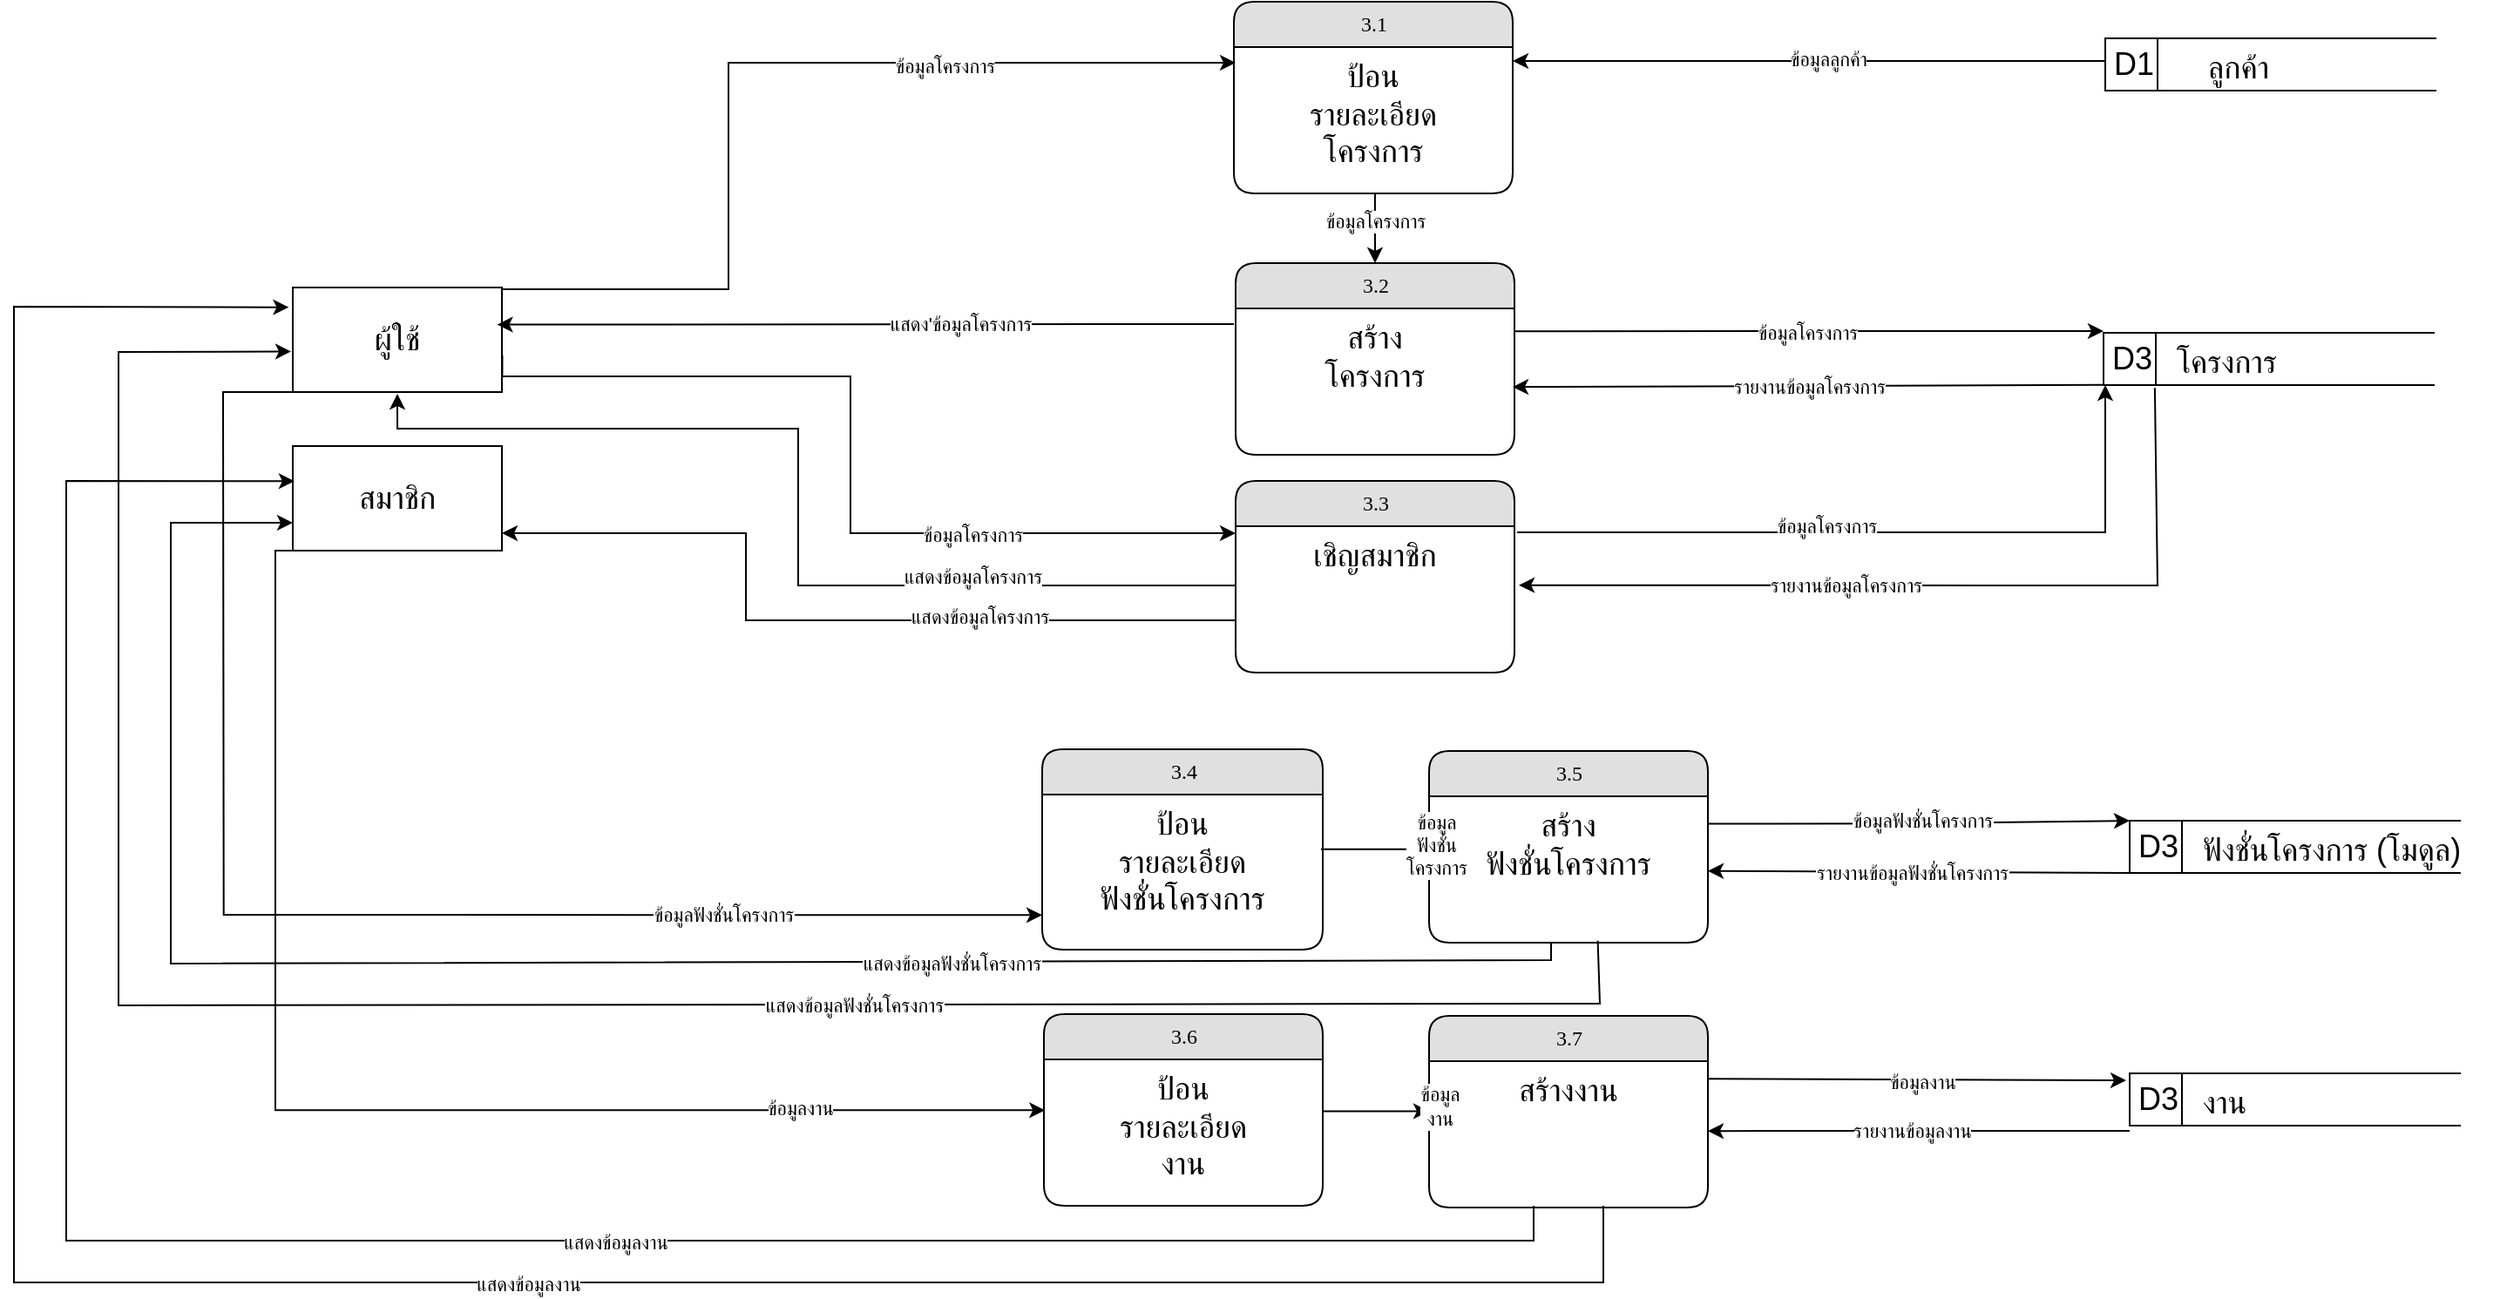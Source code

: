 <mxfile version="25.0.3">
  <diagram name="Page-1" id="MgOYGvDezOGUtoUfKUWz">
    <mxGraphModel dx="3696" dy="2093" grid="1" gridSize="10" guides="1" tooltips="1" connect="1" arrows="1" fold="1" page="1" pageScale="1" pageWidth="1100" pageHeight="850" math="0" shadow="0">
      <root>
        <mxCell id="0" />
        <mxCell id="1" parent="0" />
        <mxCell id="_zZepMUgZ8aixAaHGMFi-1" value="3.1" style="swimlane;html=1;fontStyle=0;childLayout=stackLayout;horizontal=1;startSize=26;fillColor=#e0e0e0;horizontalStack=0;resizeParent=1;resizeLast=0;collapsible=1;marginBottom=0;swimlaneFillColor=#ffffff;align=center;rounded=1;shadow=0;comic=0;labelBackgroundColor=none;strokeWidth=1;fontFamily=Verdana;fontSize=12" parent="1" vertex="1">
          <mxGeometry x="-60" y="-115" width="160" height="110" as="geometry" />
        </mxCell>
        <mxCell id="_zZepMUgZ8aixAaHGMFi-2" value="&lt;div&gt;&lt;span style=&quot;font-size: 18px;&quot;&gt;ป้อน&lt;/span&gt;&lt;/div&gt;&lt;div&gt;&lt;span style=&quot;font-size: 18px;&quot;&gt;รายละเอียด&lt;/span&gt;&lt;/div&gt;&lt;div&gt;&lt;span style=&quot;font-size: 18px; background-color: initial;&quot;&gt;โครงการ&lt;/span&gt;&lt;/div&gt;" style="text;html=1;strokeColor=none;fillColor=none;spacingLeft=4;spacingRight=4;whiteSpace=wrap;overflow=hidden;rotatable=0;points=[[0,0.5],[1,0.5]];portConstraint=eastwest;align=center;" parent="_zZepMUgZ8aixAaHGMFi-1" vertex="1">
          <mxGeometry y="26" width="160" height="74" as="geometry" />
        </mxCell>
        <mxCell id="_zZepMUgZ8aixAaHGMFi-3" value="&lt;span style=&quot;font-size: 18px; text-wrap-mode: nowrap;&quot;&gt;ผู้ใช้&lt;/span&gt;" style="rounded=0;whiteSpace=wrap;html=1;" parent="1" vertex="1">
          <mxGeometry x="-600" y="49" width="120" height="60" as="geometry" />
        </mxCell>
        <mxCell id="_zZepMUgZ8aixAaHGMFi-6" value="" style="group" parent="1" vertex="1" connectable="0">
          <mxGeometry x="440" y="-94" width="190" height="30" as="geometry" />
        </mxCell>
        <mxCell id="_zZepMUgZ8aixAaHGMFi-7" value="&lt;font style=&quot;font-size: 18px;&quot;&gt;D1&lt;/font&gt;" style="html=1;dashed=0;whiteSpace=wrap;shape=mxgraph.dfd.dataStoreID;align=left;spacingLeft=3;points=[[0,0],[0.5,0],[1,0],[0,0.5],[1,0.5],[0,1],[0.5,1],[1,1]];container=0;" parent="_zZepMUgZ8aixAaHGMFi-6" vertex="1">
          <mxGeometry width="190" height="30" as="geometry" />
        </mxCell>
        <mxCell id="_zZepMUgZ8aixAaHGMFi-8" value="&lt;span style=&quot;font-size: 18px; font-weight: 400;&quot;&gt;ลูกค้า&lt;/span&gt;" style="text;strokeColor=none;fillColor=none;html=1;fontSize=24;fontStyle=1;verticalAlign=middle;align=center;container=0;" parent="_zZepMUgZ8aixAaHGMFi-6" vertex="1">
          <mxGeometry x="28.5" width="95" height="30" as="geometry" />
        </mxCell>
        <mxCell id="_zZepMUgZ8aixAaHGMFi-47" value="3.4" style="swimlane;html=1;fontStyle=0;childLayout=stackLayout;horizontal=1;startSize=26;fillColor=#e0e0e0;horizontalStack=0;resizeParent=1;resizeLast=0;collapsible=1;marginBottom=0;swimlaneFillColor=#ffffff;align=center;rounded=1;shadow=0;comic=0;labelBackgroundColor=none;strokeWidth=1;fontFamily=Verdana;fontSize=12" parent="1" vertex="1">
          <mxGeometry x="-170" y="314" width="161" height="115" as="geometry" />
        </mxCell>
        <mxCell id="_zZepMUgZ8aixAaHGMFi-48" value="&lt;div&gt;&lt;span style=&quot;font-size: 18px;&quot;&gt;ป้อน&lt;/span&gt;&lt;/div&gt;&lt;div&gt;&lt;span style=&quot;font-size: 18px;&quot;&gt;รายละเอียด&lt;/span&gt;&lt;/div&gt;&lt;div&gt;&lt;span style=&quot;font-size: 18px; background-color: initial;&quot;&gt;ฟังชั่น&lt;/span&gt;&lt;span style=&quot;background-color: initial; font-size: 18px;&quot;&gt;โครงการ&lt;/span&gt;&lt;/div&gt;" style="text;html=1;strokeColor=none;fillColor=none;spacingLeft=4;spacingRight=4;whiteSpace=wrap;overflow=hidden;rotatable=0;points=[[0,0.5],[1,0.5]];portConstraint=eastwest;align=center;" parent="_zZepMUgZ8aixAaHGMFi-47" vertex="1">
          <mxGeometry y="26" width="161" height="84" as="geometry" />
        </mxCell>
        <mxCell id="_zZepMUgZ8aixAaHGMFi-71" value="" style="endArrow=classic;html=1;rounded=0;edgeStyle=orthogonalEdgeStyle;entryX=0.004;entryY=0.663;entryDx=0;entryDy=0;entryPerimeter=0;" parent="1" edge="1">
          <mxGeometry width="50" height="50" relative="1" as="geometry">
            <mxPoint x="-480" y="50" as="sourcePoint" />
            <mxPoint x="-59" y="-80" as="targetPoint" />
            <Array as="points">
              <mxPoint x="-470" y="50" />
              <mxPoint x="-350" y="50" />
              <mxPoint x="-350" y="-80" />
            </Array>
          </mxGeometry>
        </mxCell>
        <mxCell id="_zZepMUgZ8aixAaHGMFi-72" value="ข้อมูลโครงการ" style="edgeLabel;html=1;align=center;verticalAlign=middle;resizable=0;points=[];rotation=0;" parent="_zZepMUgZ8aixAaHGMFi-71" vertex="1" connectable="0">
          <mxGeometry x="-0.064" y="2" relative="1" as="geometry">
            <mxPoint x="126" as="offset" />
          </mxGeometry>
        </mxCell>
        <mxCell id="_zZepMUgZ8aixAaHGMFi-74" style="edgeStyle=orthogonalEdgeStyle;rounded=0;orthogonalLoop=1;jettySize=auto;html=1;entryX=1;entryY=0.5;entryDx=0;entryDy=0;" parent="1" edge="1">
          <mxGeometry relative="1" as="geometry">
            <mxPoint x="100" y="-81" as="targetPoint" />
            <mxPoint x="440" y="-81" as="sourcePoint" />
          </mxGeometry>
        </mxCell>
        <mxCell id="_zZepMUgZ8aixAaHGMFi-75" value="ข้อมูลลูกค้า" style="edgeLabel;html=1;align=center;verticalAlign=middle;resizable=0;points=[];" parent="_zZepMUgZ8aixAaHGMFi-74" vertex="1" connectable="0">
          <mxGeometry x="0.236" y="2" relative="1" as="geometry">
            <mxPoint x="51" y="-3" as="offset" />
          </mxGeometry>
        </mxCell>
        <mxCell id="_zZepMUgZ8aixAaHGMFi-188" value="&lt;font style=&quot;font-size: 18px;&quot;&gt;D3&lt;/font&gt;" style="html=1;dashed=0;whiteSpace=wrap;shape=mxgraph.dfd.dataStoreID;align=left;spacingLeft=3;points=[[0,0],[0.5,0],[1,0],[0,0.5],[1,0.5],[0,1],[0.5,1],[1,1]];container=0;" parent="1" vertex="1">
          <mxGeometry x="454" y="355" width="190" height="30" as="geometry" />
        </mxCell>
        <mxCell id="_zZepMUgZ8aixAaHGMFi-189" value="&lt;span style=&quot;font-size: 18px; font-weight: 400;&quot;&gt;ฟังชั่นโครงการ (โมดูล)&lt;/span&gt;" style="text;strokeColor=none;fillColor=none;html=1;fontSize=24;fontStyle=1;verticalAlign=middle;align=left;container=0;" parent="1" vertex="1">
          <mxGeometry x="494" y="355" width="171.5" height="30" as="geometry" />
        </mxCell>
        <mxCell id="_zZepMUgZ8aixAaHGMFi-190" value="3.6" style="swimlane;html=1;fontStyle=0;childLayout=stackLayout;horizontal=1;startSize=26;fillColor=#e0e0e0;horizontalStack=0;resizeParent=1;resizeLast=0;collapsible=1;marginBottom=0;swimlaneFillColor=#ffffff;align=center;rounded=1;shadow=0;comic=0;labelBackgroundColor=none;strokeWidth=1;fontFamily=Verdana;fontSize=12" parent="1" vertex="1">
          <mxGeometry x="-169" y="466" width="160" height="110" as="geometry" />
        </mxCell>
        <mxCell id="_zZepMUgZ8aixAaHGMFi-191" value="&lt;div&gt;&lt;span style=&quot;font-size: 18px;&quot;&gt;ป้อน&lt;/span&gt;&lt;/div&gt;&lt;div&gt;&lt;span style=&quot;font-size: 18px;&quot;&gt;รายละเอียด&lt;/span&gt;&lt;/div&gt;&lt;div&gt;&lt;span style=&quot;font-size: 18px;&quot;&gt;งาน&lt;/span&gt;&lt;/div&gt;" style="text;html=1;strokeColor=none;fillColor=none;spacingLeft=4;spacingRight=4;whiteSpace=wrap;overflow=hidden;rotatable=0;points=[[0,0.5],[1,0.5]];portConstraint=eastwest;align=center;" parent="_zZepMUgZ8aixAaHGMFi-190" vertex="1">
          <mxGeometry y="26" width="160" height="74" as="geometry" />
        </mxCell>
        <mxCell id="_zZepMUgZ8aixAaHGMFi-196" value="3.7" style="swimlane;html=1;fontStyle=0;childLayout=stackLayout;horizontal=1;startSize=26;fillColor=#e0e0e0;horizontalStack=0;resizeParent=1;resizeLast=0;collapsible=1;marginBottom=0;swimlaneFillColor=#ffffff;align=center;rounded=1;shadow=0;comic=0;labelBackgroundColor=none;strokeWidth=1;fontFamily=Verdana;fontSize=12" parent="1" vertex="1">
          <mxGeometry x="52" y="467" width="160" height="110" as="geometry" />
        </mxCell>
        <mxCell id="_zZepMUgZ8aixAaHGMFi-197" value="&lt;span style=&quot;font-size: 18px;&quot;&gt;สร้างงาน&lt;/span&gt;" style="text;html=1;strokeColor=none;fillColor=none;spacingLeft=4;spacingRight=4;whiteSpace=wrap;overflow=hidden;rotatable=0;points=[[0,0.5],[1,0.5]];portConstraint=eastwest;align=center;" parent="_zZepMUgZ8aixAaHGMFi-196" vertex="1">
          <mxGeometry y="26" width="160" height="74" as="geometry" />
        </mxCell>
        <mxCell id="_zZepMUgZ8aixAaHGMFi-207" value="3.2" style="swimlane;html=1;fontStyle=0;childLayout=stackLayout;horizontal=1;startSize=26;fillColor=#e0e0e0;horizontalStack=0;resizeParent=1;resizeLast=0;collapsible=1;marginBottom=0;swimlaneFillColor=#ffffff;align=center;rounded=1;shadow=0;comic=0;labelBackgroundColor=none;strokeWidth=1;fontFamily=Verdana;fontSize=12" parent="1" vertex="1">
          <mxGeometry x="-59" y="35" width="160" height="110" as="geometry" />
        </mxCell>
        <mxCell id="_zZepMUgZ8aixAaHGMFi-208" value="&lt;div&gt;&lt;span style=&quot;font-size: 18px;&quot;&gt;สร้าง&lt;/span&gt;&lt;/div&gt;&lt;div&gt;&lt;span style=&quot;font-size: 18px;&quot;&gt;โครงการ&lt;/span&gt;&lt;/div&gt;" style="text;html=1;strokeColor=none;fillColor=none;spacingLeft=4;spacingRight=4;whiteSpace=wrap;overflow=hidden;rotatable=0;points=[[0,0.5],[1,0.5]];portConstraint=eastwest;align=center;" parent="_zZepMUgZ8aixAaHGMFi-207" vertex="1">
          <mxGeometry y="26" width="160" height="84" as="geometry" />
        </mxCell>
        <mxCell id="_zZepMUgZ8aixAaHGMFi-210" value="" style="endArrow=classic;html=1;rounded=0;entryX=0.5;entryY=0;entryDx=0;entryDy=0;" parent="1" target="_zZepMUgZ8aixAaHGMFi-207" edge="1">
          <mxGeometry width="50" height="50" relative="1" as="geometry">
            <mxPoint x="20.96" y="-5" as="sourcePoint" />
            <mxPoint x="20.96" y="30" as="targetPoint" />
          </mxGeometry>
        </mxCell>
        <mxCell id="aK20y8ryzcUxQ-ocUpJG-64" value="ข้อมูลโครงการ" style="edgeLabel;html=1;align=center;verticalAlign=middle;resizable=0;points=[];" parent="_zZepMUgZ8aixAaHGMFi-210" vertex="1" connectable="0">
          <mxGeometry x="-0.212" relative="1" as="geometry">
            <mxPoint as="offset" />
          </mxGeometry>
        </mxCell>
        <mxCell id="TuHfSNKIh0hlEcoiUDWU-4" value="" style="endArrow=classic;html=1;rounded=0;entryX=1;entryY=0.5;entryDx=0;entryDy=0;exitX=0.011;exitY=0.211;exitDx=0;exitDy=0;exitPerimeter=0;" parent="1" edge="1">
          <mxGeometry width="50" height="50" relative="1" as="geometry">
            <mxPoint x="-60.0" y="70.004" as="sourcePoint" />
            <mxPoint x="-482.76" y="70.28" as="targetPoint" />
          </mxGeometry>
        </mxCell>
        <mxCell id="TuHfSNKIh0hlEcoiUDWU-5" value="แสดง&#39;ข้อมูลโครงการ" style="edgeLabel;html=1;align=center;verticalAlign=middle;resizable=0;points=[];" parent="1" vertex="1" connectable="0">
          <mxGeometry x="-220.001" y="74.001" as="geometry">
            <mxPoint x="3" y="-4" as="offset" />
          </mxGeometry>
        </mxCell>
        <mxCell id="aK20y8ryzcUxQ-ocUpJG-2" value="3.5" style="swimlane;html=1;fontStyle=0;childLayout=stackLayout;horizontal=1;startSize=26;fillColor=#e0e0e0;horizontalStack=0;resizeParent=1;resizeLast=0;collapsible=1;marginBottom=0;swimlaneFillColor=#ffffff;align=center;rounded=1;shadow=0;comic=0;labelBackgroundColor=none;strokeWidth=1;fontFamily=Verdana;fontSize=12" parent="1" vertex="1">
          <mxGeometry x="52" y="315.0" width="160" height="110" as="geometry" />
        </mxCell>
        <mxCell id="aK20y8ryzcUxQ-ocUpJG-3" value="&lt;div&gt;&lt;span style=&quot;font-size: 18px;&quot;&gt;สร้าง&lt;/span&gt;&lt;/div&gt;&lt;div&gt;&lt;span style=&quot;font-size: 18px;&quot;&gt;ฟังชั่นโครงการ&lt;/span&gt;&lt;/div&gt;" style="text;html=1;strokeColor=none;fillColor=none;spacingLeft=4;spacingRight=4;whiteSpace=wrap;overflow=hidden;rotatable=0;points=[[0,0.5],[1,0.5]];portConstraint=eastwest;align=center;" parent="aK20y8ryzcUxQ-ocUpJG-2" vertex="1">
          <mxGeometry y="26" width="160" height="84" as="geometry" />
        </mxCell>
        <mxCell id="aK20y8ryzcUxQ-ocUpJG-5" value="" style="endArrow=classic;html=1;rounded=0;entryX=0;entryY=0;entryDx=0;entryDy=0;" parent="1" target="_zZepMUgZ8aixAaHGMFi-188" edge="1">
          <mxGeometry width="50" height="50" relative="1" as="geometry">
            <mxPoint x="212" y="356.74" as="sourcePoint" />
            <mxPoint x="445" y="356.71" as="targetPoint" />
            <Array as="points">
              <mxPoint x="336" y="356.57" />
            </Array>
          </mxGeometry>
        </mxCell>
        <mxCell id="aK20y8ryzcUxQ-ocUpJG-6" value="ข้อมูลฟังชั่นโครงการ" style="edgeLabel;html=1;align=center;verticalAlign=middle;resizable=0;points=[];" parent="aK20y8ryzcUxQ-ocUpJG-5" vertex="1" connectable="0">
          <mxGeometry x="-0.09" relative="1" as="geometry">
            <mxPoint x="13" y="-2" as="offset" />
          </mxGeometry>
        </mxCell>
        <mxCell id="aK20y8ryzcUxQ-ocUpJG-9" value="" style="endArrow=classic;html=1;rounded=0;entryX=1.023;entryY=0.349;entryDx=0;entryDy=0;entryPerimeter=0;exitX=0;exitY=1;exitDx=0;exitDy=0;" parent="1" source="_zZepMUgZ8aixAaHGMFi-188" edge="1">
          <mxGeometry width="50" height="50" relative="1" as="geometry">
            <mxPoint x="455" y="381.71" as="sourcePoint" />
            <mxPoint x="212" y="383.85" as="targetPoint" />
            <Array as="points" />
          </mxGeometry>
        </mxCell>
        <mxCell id="aK20y8ryzcUxQ-ocUpJG-10" value="รายงานข้อมูลฟังชั่นโครงการ" style="edgeLabel;html=1;align=center;verticalAlign=middle;resizable=0;points=[];" parent="aK20y8ryzcUxQ-ocUpJG-9" vertex="1" connectable="0">
          <mxGeometry x="-0.09" relative="1" as="geometry">
            <mxPoint x="-15" as="offset" />
          </mxGeometry>
        </mxCell>
        <mxCell id="aK20y8ryzcUxQ-ocUpJG-29" value="&lt;font style=&quot;font-size: 18px;&quot;&gt;D3&lt;/font&gt;" style="html=1;dashed=0;whiteSpace=wrap;shape=mxgraph.dfd.dataStoreID;align=left;spacingLeft=3;points=[[0,0],[0.5,0],[1,0],[0,0.5],[1,0.5],[0,1],[0.5,1],[1,1]];container=0;" parent="1" vertex="1">
          <mxGeometry x="439" y="75" width="190" height="30" as="geometry" />
        </mxCell>
        <mxCell id="aK20y8ryzcUxQ-ocUpJG-30" value="&lt;span style=&quot;font-size: 18px; font-weight: 400;&quot;&gt;โครงการ&lt;/span&gt;" style="text;strokeColor=none;fillColor=none;html=1;fontSize=24;fontStyle=1;verticalAlign=middle;align=left;container=0;" parent="1" vertex="1">
          <mxGeometry x="479" y="75" width="171.5" height="30" as="geometry" />
        </mxCell>
        <mxCell id="aK20y8ryzcUxQ-ocUpJG-31" value="" style="endArrow=classic;html=1;rounded=0;exitX=0.984;exitY=0.373;exitDx=0;exitDy=0;exitPerimeter=0;" parent="1" edge="1">
          <mxGeometry width="50" height="50" relative="1" as="geometry">
            <mxPoint x="101" y="74.09" as="sourcePoint" />
            <mxPoint x="439" y="73.93" as="targetPoint" />
            <Array as="points">
              <mxPoint x="439" y="74" />
            </Array>
          </mxGeometry>
        </mxCell>
        <mxCell id="aK20y8ryzcUxQ-ocUpJG-32" value="ข้อมูลโครงการ" style="edgeLabel;html=1;align=center;verticalAlign=middle;resizable=0;points=[];" parent="aK20y8ryzcUxQ-ocUpJG-31" vertex="1" connectable="0">
          <mxGeometry x="-0.09" relative="1" as="geometry">
            <mxPoint x="14" y="1" as="offset" />
          </mxGeometry>
        </mxCell>
        <mxCell id="aK20y8ryzcUxQ-ocUpJG-33" value="" style="endArrow=classic;html=1;rounded=0;entryX=1.023;entryY=0.349;entryDx=0;entryDy=0;entryPerimeter=0;" parent="1" edge="1">
          <mxGeometry width="50" height="50" relative="1" as="geometry">
            <mxPoint x="439" y="104.93" as="sourcePoint" />
            <mxPoint x="100" y="106.07" as="targetPoint" />
            <Array as="points" />
          </mxGeometry>
        </mxCell>
        <mxCell id="aK20y8ryzcUxQ-ocUpJG-34" value="รายงานข้อมูลโครงการ" style="edgeLabel;html=1;align=center;verticalAlign=middle;resizable=0;points=[];" parent="aK20y8ryzcUxQ-ocUpJG-33" vertex="1" connectable="0">
          <mxGeometry x="-0.09" relative="1" as="geometry">
            <mxPoint x="-15" as="offset" />
          </mxGeometry>
        </mxCell>
        <mxCell id="aK20y8ryzcUxQ-ocUpJG-35" value="&lt;font style=&quot;font-size: 18px;&quot;&gt;D3&lt;/font&gt;" style="html=1;dashed=0;whiteSpace=wrap;shape=mxgraph.dfd.dataStoreID;align=left;spacingLeft=3;points=[[0,0],[0.5,0],[1,0],[0,0.5],[1,0.5],[0,1],[0.5,1],[1,1]];container=0;" parent="1" vertex="1">
          <mxGeometry x="454" y="500" width="190" height="30" as="geometry" />
        </mxCell>
        <mxCell id="aK20y8ryzcUxQ-ocUpJG-36" value="&lt;span style=&quot;font-size: 18px; font-weight: 400;&quot;&gt;งาน&lt;/span&gt;" style="text;strokeColor=none;fillColor=none;html=1;fontSize=24;fontStyle=1;verticalAlign=middle;align=left;container=0;" parent="1" vertex="1">
          <mxGeometry x="494" y="500" width="171.5" height="30" as="geometry" />
        </mxCell>
        <mxCell id="aK20y8ryzcUxQ-ocUpJG-37" value="" style="endArrow=classic;html=1;rounded=0;" parent="1" edge="1">
          <mxGeometry width="50" height="50" relative="1" as="geometry">
            <mxPoint x="212" y="503.17" as="sourcePoint" />
            <mxPoint x="452" y="503.93" as="targetPoint" />
            <Array as="points">
              <mxPoint x="452" y="504" />
            </Array>
          </mxGeometry>
        </mxCell>
        <mxCell id="aK20y8ryzcUxQ-ocUpJG-38" value="ข้อมูลงาน" style="edgeLabel;html=1;align=center;verticalAlign=middle;resizable=0;points=[];" parent="aK20y8ryzcUxQ-ocUpJG-37" vertex="1" connectable="0">
          <mxGeometry x="-0.09" relative="1" as="geometry">
            <mxPoint x="14" y="1" as="offset" />
          </mxGeometry>
        </mxCell>
        <mxCell id="aK20y8ryzcUxQ-ocUpJG-39" value="" style="endArrow=classic;html=1;rounded=0;entryX=1.023;entryY=0.349;entryDx=0;entryDy=0;entryPerimeter=0;" parent="1" edge="1">
          <mxGeometry width="50" height="50" relative="1" as="geometry">
            <mxPoint x="454" y="533" as="sourcePoint" />
            <mxPoint x="212" y="533.07" as="targetPoint" />
            <Array as="points" />
          </mxGeometry>
        </mxCell>
        <mxCell id="aK20y8ryzcUxQ-ocUpJG-40" value="รายงานข้อมูลงาน" style="edgeLabel;html=1;align=center;verticalAlign=middle;resizable=0;points=[];" parent="aK20y8ryzcUxQ-ocUpJG-39" vertex="1" connectable="0">
          <mxGeometry x="-0.09" relative="1" as="geometry">
            <mxPoint x="-15" as="offset" />
          </mxGeometry>
        </mxCell>
        <mxCell id="aK20y8ryzcUxQ-ocUpJG-41" value="3.3" style="swimlane;html=1;fontStyle=0;childLayout=stackLayout;horizontal=1;startSize=26;fillColor=#e0e0e0;horizontalStack=0;resizeParent=1;resizeLast=0;collapsible=1;marginBottom=0;swimlaneFillColor=#ffffff;align=center;rounded=1;shadow=0;comic=0;labelBackgroundColor=none;strokeWidth=1;fontFamily=Verdana;fontSize=12" parent="1" vertex="1">
          <mxGeometry x="-59" y="160" width="160" height="110" as="geometry" />
        </mxCell>
        <mxCell id="aK20y8ryzcUxQ-ocUpJG-42" value="&lt;span style=&quot;font-size: 18px;&quot;&gt;เชิญสมาชิก&lt;/span&gt;" style="text;html=1;strokeColor=none;fillColor=none;spacingLeft=4;spacingRight=4;whiteSpace=wrap;overflow=hidden;rotatable=0;points=[[0,0.5],[1,0.5]];portConstraint=eastwest;align=center;" parent="aK20y8ryzcUxQ-ocUpJG-41" vertex="1">
          <mxGeometry y="26" width="160" height="74" as="geometry" />
        </mxCell>
        <mxCell id="aK20y8ryzcUxQ-ocUpJG-43" value="" style="endArrow=classic;html=1;rounded=0;exitX=0.155;exitY=1.056;exitDx=0;exitDy=0;exitPerimeter=0;entryX=1.016;entryY=0.457;entryDx=0;entryDy=0;entryPerimeter=0;" parent="1" source="aK20y8ryzcUxQ-ocUpJG-29" edge="1" target="aK20y8ryzcUxQ-ocUpJG-42">
          <mxGeometry width="50" height="50" relative="1" as="geometry">
            <mxPoint x="469" y="110" as="sourcePoint" />
            <mxPoint x="99" y="207.41" as="targetPoint" />
            <Array as="points">
              <mxPoint x="470" y="220" />
            </Array>
          </mxGeometry>
        </mxCell>
        <mxCell id="aK20y8ryzcUxQ-ocUpJG-44" value="รายงานข้อมูลโครงการ" style="edgeLabel;html=1;align=center;verticalAlign=middle;resizable=0;points=[];" parent="aK20y8ryzcUxQ-ocUpJG-43" vertex="1" connectable="0">
          <mxGeometry x="-0.09" relative="1" as="geometry">
            <mxPoint x="-74" as="offset" />
          </mxGeometry>
        </mxCell>
        <mxCell id="aK20y8ryzcUxQ-ocUpJG-45" value="" style="endArrow=classic;html=1;rounded=0;exitX=1.016;exitY=0.115;exitDx=0;exitDy=0;exitPerimeter=0;edgeStyle=orthogonalEdgeStyle;" parent="1" edge="1">
          <mxGeometry width="50" height="50" relative="1" as="geometry">
            <mxPoint x="102.59" y="189.51" as="sourcePoint" />
            <mxPoint x="439.03" y="105" as="targetPoint" />
            <Array as="points">
              <mxPoint x="440" y="189" />
              <mxPoint x="440" y="105" />
            </Array>
          </mxGeometry>
        </mxCell>
        <mxCell id="aK20y8ryzcUxQ-ocUpJG-46" value="ข้อมูลโครงการ" style="edgeLabel;html=1;align=center;verticalAlign=middle;resizable=0;points=[];" parent="aK20y8ryzcUxQ-ocUpJG-45" vertex="1" connectable="0">
          <mxGeometry x="-0.09" relative="1" as="geometry">
            <mxPoint x="-15" y="-4" as="offset" />
          </mxGeometry>
        </mxCell>
        <mxCell id="aK20y8ryzcUxQ-ocUpJG-50" value="&lt;span style=&quot;font-size: 18px; text-wrap-mode: nowrap;&quot;&gt;สมาชิก&lt;/span&gt;" style="rounded=0;whiteSpace=wrap;html=1;" parent="1" vertex="1">
          <mxGeometry x="-600" y="140" width="120" height="60" as="geometry" />
        </mxCell>
        <mxCell id="aK20y8ryzcUxQ-ocUpJG-51" value="" style="endArrow=classic;html=1;rounded=0;exitX=1.002;exitY=0.648;exitDx=0;exitDy=0;exitPerimeter=0;entryX=0;entryY=0.054;entryDx=0;entryDy=0;entryPerimeter=0;edgeStyle=orthogonalEdgeStyle;" parent="1" source="_zZepMUgZ8aixAaHGMFi-3" target="aK20y8ryzcUxQ-ocUpJG-42" edge="1">
          <mxGeometry width="50" height="50" relative="1" as="geometry">
            <mxPoint x="-340" y="220" as="sourcePoint" />
            <mxPoint x="-290" y="170" as="targetPoint" />
            <Array as="points">
              <mxPoint x="-480" y="100" />
              <mxPoint x="-280" y="100" />
              <mxPoint x="-280" y="190" />
            </Array>
          </mxGeometry>
        </mxCell>
        <mxCell id="aK20y8ryzcUxQ-ocUpJG-61" value="ข้อมูลโครงการ" style="edgeLabel;html=1;align=center;verticalAlign=middle;resizable=0;points=[];" parent="aK20y8ryzcUxQ-ocUpJG-51" vertex="1" connectable="0">
          <mxGeometry x="0.422" y="-1" relative="1" as="geometry">
            <mxPoint as="offset" />
          </mxGeometry>
        </mxCell>
        <mxCell id="aK20y8ryzcUxQ-ocUpJG-56" value="" style="endArrow=classic;html=1;rounded=0;exitX=0;exitY=0.324;exitDx=0;exitDy=0;exitPerimeter=0;edgeStyle=orthogonalEdgeStyle;" parent="1" source="aK20y8ryzcUxQ-ocUpJG-42" edge="1">
          <mxGeometry width="50" height="50" relative="1" as="geometry">
            <mxPoint x="-530" y="220" as="sourcePoint" />
            <mxPoint x="-540" y="110" as="targetPoint" />
            <Array as="points">
              <mxPoint x="-59" y="220" />
              <mxPoint x="-310" y="220" />
              <mxPoint x="-310" y="130" />
              <mxPoint x="-540" y="130" />
            </Array>
          </mxGeometry>
        </mxCell>
        <mxCell id="aK20y8ryzcUxQ-ocUpJG-60" value="แสดงข้อมูลโครงการ" style="edgeLabel;html=1;align=center;verticalAlign=middle;resizable=0;points=[];" parent="aK20y8ryzcUxQ-ocUpJG-56" vertex="1" connectable="0">
          <mxGeometry x="-0.347" y="-2" relative="1" as="geometry">
            <mxPoint x="35" y="-3" as="offset" />
          </mxGeometry>
        </mxCell>
        <mxCell id="aK20y8ryzcUxQ-ocUpJG-65" value="" style="endArrow=classic;html=1;rounded=0;" parent="1" edge="1">
          <mxGeometry width="50" height="50" relative="1" as="geometry">
            <mxPoint x="-10" y="371.33" as="sourcePoint" />
            <mxPoint x="51" y="371.33" as="targetPoint" />
          </mxGeometry>
        </mxCell>
        <mxCell id="aK20y8ryzcUxQ-ocUpJG-66" value="" style="endArrow=classic;html=1;rounded=0;" parent="1" edge="1">
          <mxGeometry width="50" height="50" relative="1" as="geometry">
            <mxPoint x="-9" y="521.71" as="sourcePoint" />
            <mxPoint x="52" y="521.71" as="targetPoint" />
          </mxGeometry>
        </mxCell>
        <mxCell id="aK20y8ryzcUxQ-ocUpJG-70" value="" style="endArrow=classic;html=1;rounded=0;entryX=0.008;entryY=0.336;entryDx=0;entryDy=0;entryPerimeter=0;" parent="1" edge="1" target="aK20y8ryzcUxQ-ocUpJG-50">
          <mxGeometry width="50" height="50" relative="1" as="geometry">
            <mxPoint x="112" y="576" as="sourcePoint" />
            <mxPoint x="-620" y="60" as="targetPoint" />
            <Array as="points">
              <mxPoint x="112" y="596" />
              <mxPoint x="-730" y="596" />
              <mxPoint x="-730" y="160" />
            </Array>
          </mxGeometry>
        </mxCell>
        <mxCell id="aK20y8ryzcUxQ-ocUpJG-71" value="แสดงข้อมูลงาน" style="edgeLabel;html=1;align=center;verticalAlign=middle;resizable=0;points=[];" parent="aK20y8ryzcUxQ-ocUpJG-70" vertex="1" connectable="0">
          <mxGeometry x="-0.068" y="1" relative="1" as="geometry">
            <mxPoint x="119" as="offset" />
          </mxGeometry>
        </mxCell>
        <mxCell id="aK20y8ryzcUxQ-ocUpJG-78" value="" style="endArrow=classic;html=1;rounded=0;entryX=0.004;entryY=0.717;entryDx=0;entryDy=0;entryPerimeter=0;" parent="1" edge="1">
          <mxGeometry width="50" height="50" relative="1" as="geometry">
            <mxPoint x="-600" y="109" as="sourcePoint" />
            <mxPoint x="-169.996" y="409.188" as="targetPoint" />
            <Array as="points">
              <mxPoint x="-640" y="109" />
              <mxPoint x="-639.64" y="408.96" />
            </Array>
          </mxGeometry>
        </mxCell>
        <mxCell id="aK20y8ryzcUxQ-ocUpJG-84" value="ข้อมูลฟังชั่นโครงการ" style="edgeLabel;html=1;align=center;verticalAlign=middle;resizable=0;points=[];" parent="aK20y8ryzcUxQ-ocUpJG-78" vertex="1" connectable="0">
          <mxGeometry x="0.533" relative="1" as="geometry">
            <mxPoint x="6" as="offset" />
          </mxGeometry>
        </mxCell>
        <mxCell id="aK20y8ryzcUxQ-ocUpJG-85" value="ข้อมูล&lt;div&gt;ฟังชั่น&lt;div&gt;โครงการ&lt;/div&gt;&lt;/div&gt;" style="edgeLabel;html=1;align=center;verticalAlign=middle;resizable=0;points=[];" parent="aK20y8ryzcUxQ-ocUpJG-78" vertex="1" connectable="0">
          <mxGeometry x="0.533" relative="1" as="geometry">
            <mxPoint x="415" y="-40" as="offset" />
          </mxGeometry>
        </mxCell>
        <mxCell id="aK20y8ryzcUxQ-ocUpJG-86" value="ข้อมูล&lt;div&gt;งาน&lt;/div&gt;" style="edgeLabel;html=1;align=center;verticalAlign=middle;resizable=0;points=[];" parent="aK20y8ryzcUxQ-ocUpJG-78" vertex="1" connectable="0">
          <mxGeometry x="0.533" relative="1" as="geometry">
            <mxPoint x="417" y="110" as="offset" />
          </mxGeometry>
        </mxCell>
        <mxCell id="aK20y8ryzcUxQ-ocUpJG-80" value="" style="endArrow=classic;html=1;rounded=0;entryX=0;entryY=0.75;entryDx=0;entryDy=0;" parent="1" edge="1">
          <mxGeometry width="50" height="50" relative="1" as="geometry">
            <mxPoint x="122" y="425" as="sourcePoint" />
            <mxPoint x="-600" y="184" as="targetPoint" />
            <Array as="points">
              <mxPoint x="122" y="435" />
              <mxPoint x="-670" y="437" />
              <mxPoint x="-670" y="184" />
            </Array>
          </mxGeometry>
        </mxCell>
        <mxCell id="aK20y8ryzcUxQ-ocUpJG-81" value="แสดงข้อมูลฟังชั่นโครงการ" style="edgeLabel;html=1;align=center;verticalAlign=middle;resizable=0;points=[];" parent="aK20y8ryzcUxQ-ocUpJG-80" vertex="1" connectable="0">
          <mxGeometry x="-0.068" y="1" relative="1" as="geometry">
            <mxPoint x="170" y="-1" as="offset" />
          </mxGeometry>
        </mxCell>
        <mxCell id="aK20y8ryzcUxQ-ocUpJG-82" value="" style="endArrow=classic;html=1;rounded=0;exitX=0;exitY=1;exitDx=0;exitDy=0;edgeStyle=elbowEdgeStyle;entryX=0.004;entryY=0.394;entryDx=0;entryDy=0;entryPerimeter=0;" parent="1" source="aK20y8ryzcUxQ-ocUpJG-50" edge="1" target="_zZepMUgZ8aixAaHGMFi-191">
          <mxGeometry width="50" height="50" relative="1" as="geometry">
            <mxPoint x="-610" y="200" as="sourcePoint" />
            <mxPoint x="-170" y="560" as="targetPoint" />
            <Array as="points">
              <mxPoint x="-610" y="400" />
            </Array>
          </mxGeometry>
        </mxCell>
        <mxCell id="aK20y8ryzcUxQ-ocUpJG-88" value="ข้อมูลงาน" style="edgeLabel;html=1;align=center;verticalAlign=middle;resizable=0;points=[];" parent="aK20y8ryzcUxQ-ocUpJG-82" vertex="1" connectable="0">
          <mxGeometry x="0.636" y="1" relative="1" as="geometry">
            <mxPoint as="offset" />
          </mxGeometry>
        </mxCell>
        <mxCell id="UkdtD96KNRh96KEsb4-6-3" value="" style="endArrow=classic;html=1;rounded=0;exitX=0;exitY=0.324;exitDx=0;exitDy=0;exitPerimeter=0;edgeStyle=orthogonalEdgeStyle;entryX=1;entryY=0.5;entryDx=0;entryDy=0;" edge="1" parent="1">
          <mxGeometry width="50" height="50" relative="1" as="geometry">
            <mxPoint x="-59" y="230" as="sourcePoint" />
            <mxPoint x="-480" y="190" as="targetPoint" />
            <Array as="points">
              <mxPoint x="-59" y="240" />
              <mxPoint x="-340" y="240" />
              <mxPoint x="-340" y="190" />
            </Array>
          </mxGeometry>
        </mxCell>
        <mxCell id="UkdtD96KNRh96KEsb4-6-4" value="แสดงข้อมูลโครงการ" style="edgeLabel;html=1;align=center;verticalAlign=middle;resizable=0;points=[];" vertex="1" connectable="0" parent="UkdtD96KNRh96KEsb4-6-3">
          <mxGeometry x="-0.347" y="-2" relative="1" as="geometry">
            <mxPoint as="offset" />
          </mxGeometry>
        </mxCell>
        <mxCell id="UkdtD96KNRh96KEsb4-6-5" value="" style="endArrow=classic;html=1;rounded=0;entryX=-0.008;entryY=0.612;entryDx=0;entryDy=0;entryPerimeter=0;exitX=0.605;exitY=0.987;exitDx=0;exitDy=0;exitPerimeter=0;" edge="1" parent="1" source="aK20y8ryzcUxQ-ocUpJG-3" target="_zZepMUgZ8aixAaHGMFi-3">
          <mxGeometry width="50" height="50" relative="1" as="geometry">
            <mxPoint x="142" y="449" as="sourcePoint" />
            <mxPoint x="-580" y="100" as="targetPoint" />
            <Array as="points">
              <mxPoint x="150" y="460" />
              <mxPoint x="-700" y="461" />
              <mxPoint x="-700" y="86" />
            </Array>
          </mxGeometry>
        </mxCell>
        <mxCell id="UkdtD96KNRh96KEsb4-6-6" value="แสดงข้อมูลฟังชั่นโครงการ" style="edgeLabel;html=1;align=center;verticalAlign=middle;resizable=0;points=[];" vertex="1" connectable="0" parent="UkdtD96KNRh96KEsb4-6-5">
          <mxGeometry x="-0.068" y="1" relative="1" as="geometry">
            <mxPoint x="170" y="-1" as="offset" />
          </mxGeometry>
        </mxCell>
        <mxCell id="UkdtD96KNRh96KEsb4-6-7" value="" style="endArrow=classic;html=1;rounded=0;entryX=-0.019;entryY=0.189;entryDx=0;entryDy=0;entryPerimeter=0;" edge="1" parent="1" target="_zZepMUgZ8aixAaHGMFi-3">
          <mxGeometry width="50" height="50" relative="1" as="geometry">
            <mxPoint x="152" y="576" as="sourcePoint" />
            <mxPoint x="-559" y="180" as="targetPoint" />
            <Array as="points">
              <mxPoint x="152" y="620" />
              <mxPoint x="-760" y="620" />
              <mxPoint x="-760" y="60" />
            </Array>
          </mxGeometry>
        </mxCell>
        <mxCell id="UkdtD96KNRh96KEsb4-6-8" value="แสดงข้อมูลงาน" style="edgeLabel;html=1;align=center;verticalAlign=middle;resizable=0;points=[];" vertex="1" connectable="0" parent="UkdtD96KNRh96KEsb4-6-7">
          <mxGeometry x="-0.068" y="1" relative="1" as="geometry">
            <mxPoint x="119" as="offset" />
          </mxGeometry>
        </mxCell>
      </root>
    </mxGraphModel>
  </diagram>
</mxfile>
